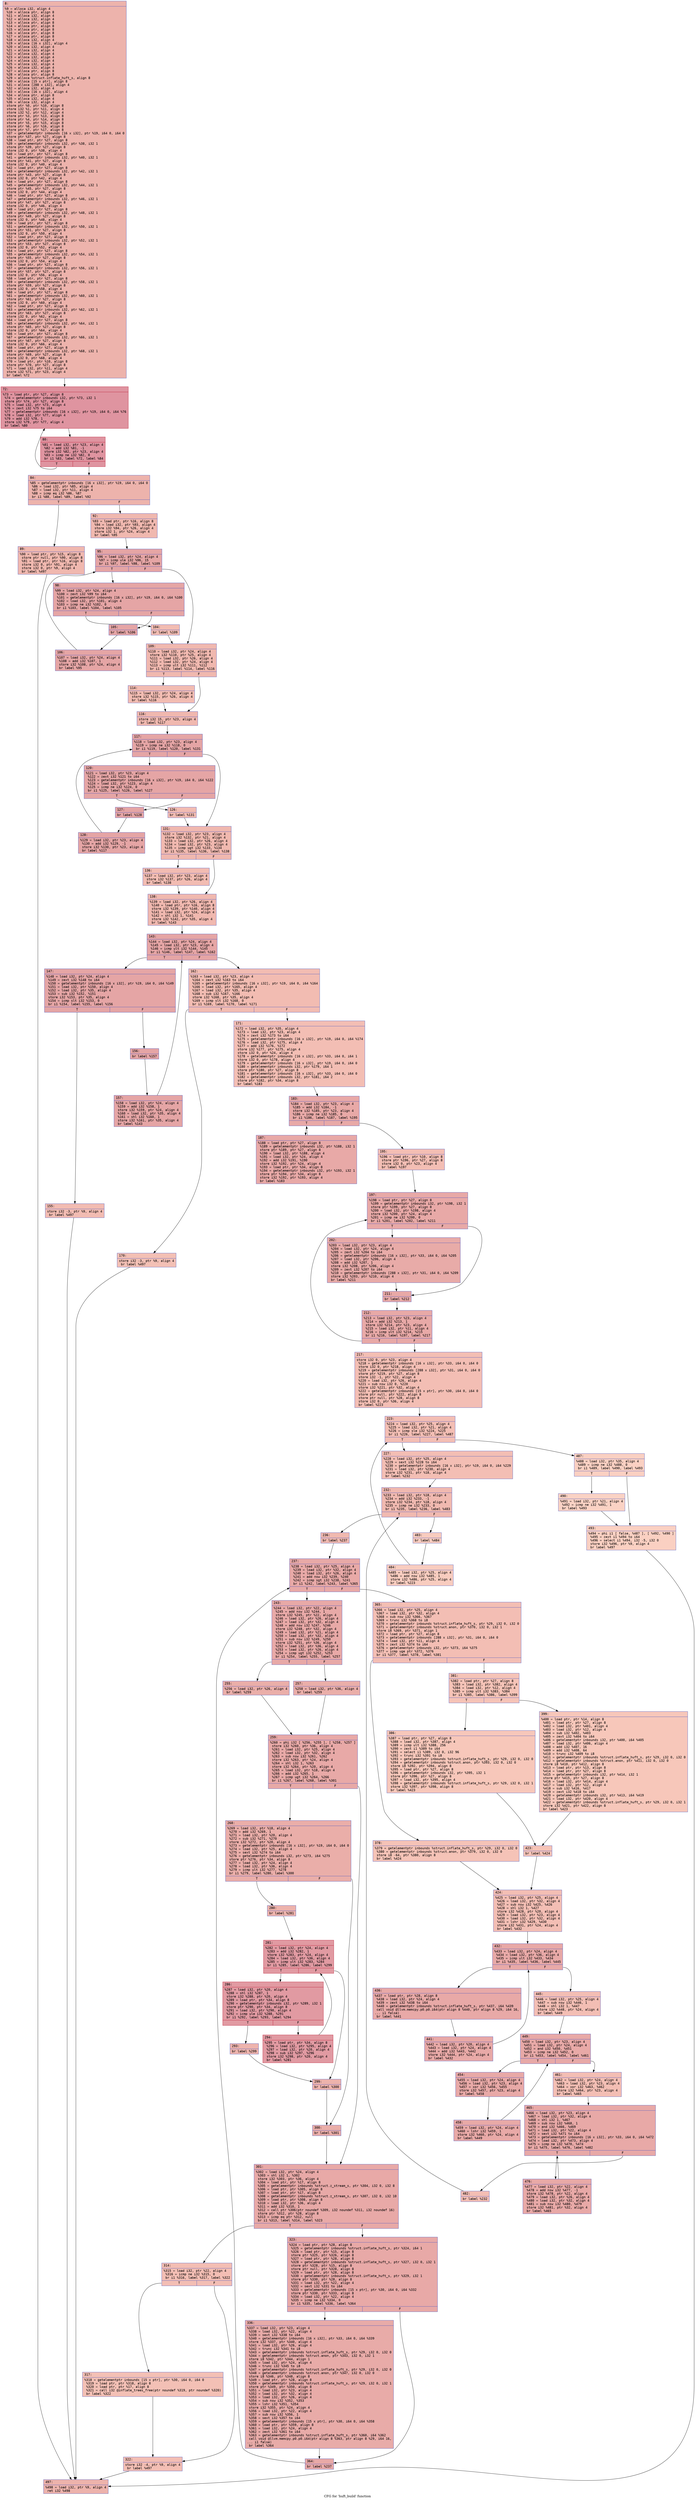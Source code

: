 digraph "CFG for 'huft_build' function" {
	label="CFG for 'huft_build' function";

	Node0x60000046dae0 [shape=record,color="#3d50c3ff", style=filled, fillcolor="#d6524470" fontname="Courier",label="{8:\l|  %9 = alloca i32, align 4\l  %10 = alloca ptr, align 8\l  %11 = alloca i32, align 4\l  %12 = alloca i32, align 4\l  %13 = alloca ptr, align 8\l  %14 = alloca ptr, align 8\l  %15 = alloca ptr, align 8\l  %16 = alloca ptr, align 8\l  %17 = alloca ptr, align 8\l  %18 = alloca i32, align 4\l  %19 = alloca [16 x i32], align 4\l  %20 = alloca i32, align 4\l  %21 = alloca i32, align 4\l  %22 = alloca i32, align 4\l  %23 = alloca i32, align 4\l  %24 = alloca i32, align 4\l  %25 = alloca i32, align 4\l  %26 = alloca i32, align 4\l  %27 = alloca ptr, align 8\l  %28 = alloca ptr, align 8\l  %29 = alloca %struct.inflate_huft_s, align 8\l  %30 = alloca [15 x ptr], align 8\l  %31 = alloca [288 x i32], align 4\l  %32 = alloca i32, align 4\l  %33 = alloca [16 x i32], align 4\l  %34 = alloca ptr, align 8\l  %35 = alloca i32, align 4\l  %36 = alloca i32, align 4\l  store ptr %0, ptr %10, align 8\l  store i32 %1, ptr %11, align 4\l  store i32 %2, ptr %12, align 4\l  store ptr %3, ptr %13, align 8\l  store ptr %4, ptr %14, align 8\l  store ptr %5, ptr %15, align 8\l  store ptr %6, ptr %16, align 8\l  store ptr %7, ptr %17, align 8\l  %37 = getelementptr inbounds [16 x i32], ptr %19, i64 0, i64 0\l  store ptr %37, ptr %27, align 8\l  %38 = load ptr, ptr %27, align 8\l  %39 = getelementptr inbounds i32, ptr %38, i32 1\l  store ptr %39, ptr %27, align 8\l  store i32 0, ptr %38, align 4\l  %40 = load ptr, ptr %27, align 8\l  %41 = getelementptr inbounds i32, ptr %40, i32 1\l  store ptr %41, ptr %27, align 8\l  store i32 0, ptr %40, align 4\l  %42 = load ptr, ptr %27, align 8\l  %43 = getelementptr inbounds i32, ptr %42, i32 1\l  store ptr %43, ptr %27, align 8\l  store i32 0, ptr %42, align 4\l  %44 = load ptr, ptr %27, align 8\l  %45 = getelementptr inbounds i32, ptr %44, i32 1\l  store ptr %45, ptr %27, align 8\l  store i32 0, ptr %44, align 4\l  %46 = load ptr, ptr %27, align 8\l  %47 = getelementptr inbounds i32, ptr %46, i32 1\l  store ptr %47, ptr %27, align 8\l  store i32 0, ptr %46, align 4\l  %48 = load ptr, ptr %27, align 8\l  %49 = getelementptr inbounds i32, ptr %48, i32 1\l  store ptr %49, ptr %27, align 8\l  store i32 0, ptr %48, align 4\l  %50 = load ptr, ptr %27, align 8\l  %51 = getelementptr inbounds i32, ptr %50, i32 1\l  store ptr %51, ptr %27, align 8\l  store i32 0, ptr %50, align 4\l  %52 = load ptr, ptr %27, align 8\l  %53 = getelementptr inbounds i32, ptr %52, i32 1\l  store ptr %53, ptr %27, align 8\l  store i32 0, ptr %52, align 4\l  %54 = load ptr, ptr %27, align 8\l  %55 = getelementptr inbounds i32, ptr %54, i32 1\l  store ptr %55, ptr %27, align 8\l  store i32 0, ptr %54, align 4\l  %56 = load ptr, ptr %27, align 8\l  %57 = getelementptr inbounds i32, ptr %56, i32 1\l  store ptr %57, ptr %27, align 8\l  store i32 0, ptr %56, align 4\l  %58 = load ptr, ptr %27, align 8\l  %59 = getelementptr inbounds i32, ptr %58, i32 1\l  store ptr %59, ptr %27, align 8\l  store i32 0, ptr %58, align 4\l  %60 = load ptr, ptr %27, align 8\l  %61 = getelementptr inbounds i32, ptr %60, i32 1\l  store ptr %61, ptr %27, align 8\l  store i32 0, ptr %60, align 4\l  %62 = load ptr, ptr %27, align 8\l  %63 = getelementptr inbounds i32, ptr %62, i32 1\l  store ptr %63, ptr %27, align 8\l  store i32 0, ptr %62, align 4\l  %64 = load ptr, ptr %27, align 8\l  %65 = getelementptr inbounds i32, ptr %64, i32 1\l  store ptr %65, ptr %27, align 8\l  store i32 0, ptr %64, align 4\l  %66 = load ptr, ptr %27, align 8\l  %67 = getelementptr inbounds i32, ptr %66, i32 1\l  store ptr %67, ptr %27, align 8\l  store i32 0, ptr %66, align 4\l  %68 = load ptr, ptr %27, align 8\l  %69 = getelementptr inbounds i32, ptr %68, i32 1\l  store ptr %69, ptr %27, align 8\l  store i32 0, ptr %68, align 4\l  %70 = load ptr, ptr %10, align 8\l  store ptr %70, ptr %27, align 8\l  %71 = load i32, ptr %11, align 4\l  store i32 %71, ptr %23, align 4\l  br label %72\l}"];
	Node0x60000046dae0 -> Node0x60000046db30[tooltip="8 -> 72\nProbability 100.00%" ];
	Node0x60000046db30 [shape=record,color="#b70d28ff", style=filled, fillcolor="#b70d2870" fontname="Courier",label="{72:\l|  %73 = load ptr, ptr %27, align 8\l  %74 = getelementptr inbounds i32, ptr %73, i32 1\l  store ptr %74, ptr %27, align 8\l  %75 = load i32, ptr %73, align 4\l  %76 = zext i32 %75 to i64\l  %77 = getelementptr inbounds [16 x i32], ptr %19, i64 0, i64 %76\l  %78 = load i32, ptr %77, align 4\l  %79 = add i32 %78, 1\l  store i32 %79, ptr %77, align 4\l  br label %80\l}"];
	Node0x60000046db30 -> Node0x60000046db80[tooltip="72 -> 80\nProbability 100.00%" ];
	Node0x60000046db80 [shape=record,color="#b70d28ff", style=filled, fillcolor="#b70d2870" fontname="Courier",label="{80:\l|  %81 = load i32, ptr %23, align 4\l  %82 = add i32 %81, -1\l  store i32 %82, ptr %23, align 4\l  %83 = icmp ne i32 %82, 0\l  br i1 %83, label %72, label %84\l|{<s0>T|<s1>F}}"];
	Node0x60000046db80:s0 -> Node0x60000046db30[tooltip="80 -> 72\nProbability 96.88%" ];
	Node0x60000046db80:s1 -> Node0x60000046dbd0[tooltip="80 -> 84\nProbability 3.12%" ];
	Node0x60000046dbd0 [shape=record,color="#3d50c3ff", style=filled, fillcolor="#d6524470" fontname="Courier",label="{84:\l|  %85 = getelementptr inbounds [16 x i32], ptr %19, i64 0, i64 0\l  %86 = load i32, ptr %85, align 4\l  %87 = load i32, ptr %11, align 4\l  %88 = icmp eq i32 %86, %87\l  br i1 %88, label %89, label %92\l|{<s0>T|<s1>F}}"];
	Node0x60000046dbd0:s0 -> Node0x60000046dc20[tooltip="84 -> 89\nProbability 50.00%" ];
	Node0x60000046dbd0:s1 -> Node0x60000046dc70[tooltip="84 -> 92\nProbability 50.00%" ];
	Node0x60000046dc20 [shape=record,color="#3d50c3ff", style=filled, fillcolor="#dc5d4a70" fontname="Courier",label="{89:\l|  %90 = load ptr, ptr %15, align 8\l  store ptr null, ptr %90, align 8\l  %91 = load ptr, ptr %16, align 8\l  store i32 0, ptr %91, align 4\l  store i32 0, ptr %9, align 4\l  br label %497\l}"];
	Node0x60000046dc20 -> Node0x60000046f570[tooltip="89 -> 497\nProbability 100.00%" ];
	Node0x60000046dc70 [shape=record,color="#3d50c3ff", style=filled, fillcolor="#dc5d4a70" fontname="Courier",label="{92:\l|  %93 = load ptr, ptr %16, align 8\l  %94 = load i32, ptr %93, align 4\l  store i32 %94, ptr %26, align 4\l  store i32 1, ptr %24, align 4\l  br label %95\l}"];
	Node0x60000046dc70 -> Node0x60000046dcc0[tooltip="92 -> 95\nProbability 100.00%" ];
	Node0x60000046dcc0 [shape=record,color="#3d50c3ff", style=filled, fillcolor="#c5333470" fontname="Courier",label="{95:\l|  %96 = load i32, ptr %24, align 4\l  %97 = icmp ule i32 %96, 15\l  br i1 %97, label %98, label %109\l|{<s0>T|<s1>F}}"];
	Node0x60000046dcc0:s0 -> Node0x60000046dd10[tooltip="95 -> 98\nProbability 96.88%" ];
	Node0x60000046dcc0:s1 -> Node0x60000046de50[tooltip="95 -> 109\nProbability 3.12%" ];
	Node0x60000046dd10 [shape=record,color="#3d50c3ff", style=filled, fillcolor="#c5333470" fontname="Courier",label="{98:\l|  %99 = load i32, ptr %24, align 4\l  %100 = zext i32 %99 to i64\l  %101 = getelementptr inbounds [16 x i32], ptr %19, i64 0, i64 %100\l  %102 = load i32, ptr %101, align 4\l  %103 = icmp ne i32 %102, 0\l  br i1 %103, label %104, label %105\l|{<s0>T|<s1>F}}"];
	Node0x60000046dd10:s0 -> Node0x60000046dd60[tooltip="98 -> 104\nProbability 3.12%" ];
	Node0x60000046dd10:s1 -> Node0x60000046ddb0[tooltip="98 -> 105\nProbability 96.88%" ];
	Node0x60000046dd60 [shape=record,color="#3d50c3ff", style=filled, fillcolor="#e1675170" fontname="Courier",label="{104:\l|  br label %109\l}"];
	Node0x60000046dd60 -> Node0x60000046de50[tooltip="104 -> 109\nProbability 100.00%" ];
	Node0x60000046ddb0 [shape=record,color="#3d50c3ff", style=filled, fillcolor="#c5333470" fontname="Courier",label="{105:\l|  br label %106\l}"];
	Node0x60000046ddb0 -> Node0x60000046de00[tooltip="105 -> 106\nProbability 100.00%" ];
	Node0x60000046de00 [shape=record,color="#3d50c3ff", style=filled, fillcolor="#c5333470" fontname="Courier",label="{106:\l|  %107 = load i32, ptr %24, align 4\l  %108 = add i32 %107, 1\l  store i32 %108, ptr %24, align 4\l  br label %95\l}"];
	Node0x60000046de00 -> Node0x60000046dcc0[tooltip="106 -> 95\nProbability 100.00%" ];
	Node0x60000046de50 [shape=record,color="#3d50c3ff", style=filled, fillcolor="#dc5d4a70" fontname="Courier",label="{109:\l|  %110 = load i32, ptr %24, align 4\l  store i32 %110, ptr %25, align 4\l  %111 = load i32, ptr %26, align 4\l  %112 = load i32, ptr %24, align 4\l  %113 = icmp ult i32 %111, %112\l  br i1 %113, label %114, label %116\l|{<s0>T|<s1>F}}"];
	Node0x60000046de50:s0 -> Node0x60000046dea0[tooltip="109 -> 114\nProbability 50.00%" ];
	Node0x60000046de50:s1 -> Node0x60000046def0[tooltip="109 -> 116\nProbability 50.00%" ];
	Node0x60000046dea0 [shape=record,color="#3d50c3ff", style=filled, fillcolor="#e1675170" fontname="Courier",label="{114:\l|  %115 = load i32, ptr %24, align 4\l  store i32 %115, ptr %26, align 4\l  br label %116\l}"];
	Node0x60000046dea0 -> Node0x60000046def0[tooltip="114 -> 116\nProbability 100.00%" ];
	Node0x60000046def0 [shape=record,color="#3d50c3ff", style=filled, fillcolor="#dc5d4a70" fontname="Courier",label="{116:\l|  store i32 15, ptr %23, align 4\l  br label %117\l}"];
	Node0x60000046def0 -> Node0x60000046df40[tooltip="116 -> 117\nProbability 100.00%" ];
	Node0x60000046df40 [shape=record,color="#3d50c3ff", style=filled, fillcolor="#c5333470" fontname="Courier",label="{117:\l|  %118 = load i32, ptr %23, align 4\l  %119 = icmp ne i32 %118, 0\l  br i1 %119, label %120, label %131\l|{<s0>T|<s1>F}}"];
	Node0x60000046df40:s0 -> Node0x60000046df90[tooltip="117 -> 120\nProbability 96.88%" ];
	Node0x60000046df40:s1 -> Node0x60000046e0d0[tooltip="117 -> 131\nProbability 3.12%" ];
	Node0x60000046df90 [shape=record,color="#3d50c3ff", style=filled, fillcolor="#c5333470" fontname="Courier",label="{120:\l|  %121 = load i32, ptr %23, align 4\l  %122 = zext i32 %121 to i64\l  %123 = getelementptr inbounds [16 x i32], ptr %19, i64 0, i64 %122\l  %124 = load i32, ptr %123, align 4\l  %125 = icmp ne i32 %124, 0\l  br i1 %125, label %126, label %127\l|{<s0>T|<s1>F}}"];
	Node0x60000046df90:s0 -> Node0x60000046dfe0[tooltip="120 -> 126\nProbability 3.12%" ];
	Node0x60000046df90:s1 -> Node0x60000046e030[tooltip="120 -> 127\nProbability 96.88%" ];
	Node0x60000046dfe0 [shape=record,color="#3d50c3ff", style=filled, fillcolor="#e1675170" fontname="Courier",label="{126:\l|  br label %131\l}"];
	Node0x60000046dfe0 -> Node0x60000046e0d0[tooltip="126 -> 131\nProbability 100.00%" ];
	Node0x60000046e030 [shape=record,color="#3d50c3ff", style=filled, fillcolor="#c5333470" fontname="Courier",label="{127:\l|  br label %128\l}"];
	Node0x60000046e030 -> Node0x60000046e080[tooltip="127 -> 128\nProbability 100.00%" ];
	Node0x60000046e080 [shape=record,color="#3d50c3ff", style=filled, fillcolor="#c5333470" fontname="Courier",label="{128:\l|  %129 = load i32, ptr %23, align 4\l  %130 = add i32 %129, -1\l  store i32 %130, ptr %23, align 4\l  br label %117\l}"];
	Node0x60000046e080 -> Node0x60000046df40[tooltip="128 -> 117\nProbability 100.00%" ];
	Node0x60000046e0d0 [shape=record,color="#3d50c3ff", style=filled, fillcolor="#dc5d4a70" fontname="Courier",label="{131:\l|  %132 = load i32, ptr %23, align 4\l  store i32 %132, ptr %21, align 4\l  %133 = load i32, ptr %26, align 4\l  %134 = load i32, ptr %23, align 4\l  %135 = icmp ugt i32 %133, %134\l  br i1 %135, label %136, label %138\l|{<s0>T|<s1>F}}"];
	Node0x60000046e0d0:s0 -> Node0x60000046e120[tooltip="131 -> 136\nProbability 50.00%" ];
	Node0x60000046e0d0:s1 -> Node0x60000046e170[tooltip="131 -> 138\nProbability 50.00%" ];
	Node0x60000046e120 [shape=record,color="#3d50c3ff", style=filled, fillcolor="#e1675170" fontname="Courier",label="{136:\l|  %137 = load i32, ptr %23, align 4\l  store i32 %137, ptr %26, align 4\l  br label %138\l}"];
	Node0x60000046e120 -> Node0x60000046e170[tooltip="136 -> 138\nProbability 100.00%" ];
	Node0x60000046e170 [shape=record,color="#3d50c3ff", style=filled, fillcolor="#dc5d4a70" fontname="Courier",label="{138:\l|  %139 = load i32, ptr %26, align 4\l  %140 = load ptr, ptr %16, align 8\l  store i32 %139, ptr %140, align 4\l  %141 = load i32, ptr %24, align 4\l  %142 = shl i32 1, %141\l  store i32 %142, ptr %35, align 4\l  br label %143\l}"];
	Node0x60000046e170 -> Node0x60000046e1c0[tooltip="138 -> 143\nProbability 100.00%" ];
	Node0x60000046e1c0 [shape=record,color="#3d50c3ff", style=filled, fillcolor="#c5333470" fontname="Courier",label="{143:\l|  %144 = load i32, ptr %24, align 4\l  %145 = load i32, ptr %23, align 4\l  %146 = icmp ult i32 %144, %145\l  br i1 %146, label %147, label %162\l|{<s0>T|<s1>F}}"];
	Node0x60000046e1c0:s0 -> Node0x60000046e210[tooltip="143 -> 147\nProbability 96.88%" ];
	Node0x60000046e1c0:s1 -> Node0x60000046e350[tooltip="143 -> 162\nProbability 3.12%" ];
	Node0x60000046e210 [shape=record,color="#3d50c3ff", style=filled, fillcolor="#c5333470" fontname="Courier",label="{147:\l|  %148 = load i32, ptr %24, align 4\l  %149 = zext i32 %148 to i64\l  %150 = getelementptr inbounds [16 x i32], ptr %19, i64 0, i64 %149\l  %151 = load i32, ptr %150, align 4\l  %152 = load i32, ptr %35, align 4\l  %153 = sub i32 %152, %151\l  store i32 %153, ptr %35, align 4\l  %154 = icmp slt i32 %153, 0\l  br i1 %154, label %155, label %156\l|{<s0>T|<s1>F}}"];
	Node0x60000046e210:s0 -> Node0x60000046e260[tooltip="147 -> 155\nProbability 3.12%" ];
	Node0x60000046e210:s1 -> Node0x60000046e2b0[tooltip="147 -> 156\nProbability 96.88%" ];
	Node0x60000046e260 [shape=record,color="#3d50c3ff", style=filled, fillcolor="#e1675170" fontname="Courier",label="{155:\l|  store i32 -3, ptr %9, align 4\l  br label %497\l}"];
	Node0x60000046e260 -> Node0x60000046f570[tooltip="155 -> 497\nProbability 100.00%" ];
	Node0x60000046e2b0 [shape=record,color="#3d50c3ff", style=filled, fillcolor="#c5333470" fontname="Courier",label="{156:\l|  br label %157\l}"];
	Node0x60000046e2b0 -> Node0x60000046e300[tooltip="156 -> 157\nProbability 100.00%" ];
	Node0x60000046e300 [shape=record,color="#3d50c3ff", style=filled, fillcolor="#c5333470" fontname="Courier",label="{157:\l|  %158 = load i32, ptr %24, align 4\l  %159 = add i32 %158, 1\l  store i32 %159, ptr %24, align 4\l  %160 = load i32, ptr %35, align 4\l  %161 = shl i32 %160, 1\l  store i32 %161, ptr %35, align 4\l  br label %143\l}"];
	Node0x60000046e300 -> Node0x60000046e1c0[tooltip="157 -> 143\nProbability 100.00%" ];
	Node0x60000046e350 [shape=record,color="#3d50c3ff", style=filled, fillcolor="#e1675170" fontname="Courier",label="{162:\l|  %163 = load i32, ptr %23, align 4\l  %164 = zext i32 %163 to i64\l  %165 = getelementptr inbounds [16 x i32], ptr %19, i64 0, i64 %164\l  %166 = load i32, ptr %165, align 4\l  %167 = load i32, ptr %35, align 4\l  %168 = sub i32 %167, %166\l  store i32 %168, ptr %35, align 4\l  %169 = icmp slt i32 %168, 0\l  br i1 %169, label %170, label %171\l|{<s0>T|<s1>F}}"];
	Node0x60000046e350:s0 -> Node0x60000046e3a0[tooltip="162 -> 170\nProbability 37.50%" ];
	Node0x60000046e350:s1 -> Node0x60000046e3f0[tooltip="162 -> 171\nProbability 62.50%" ];
	Node0x60000046e3a0 [shape=record,color="#3d50c3ff", style=filled, fillcolor="#e5705870" fontname="Courier",label="{170:\l|  store i32 -3, ptr %9, align 4\l  br label %497\l}"];
	Node0x60000046e3a0 -> Node0x60000046f570[tooltip="170 -> 497\nProbability 100.00%" ];
	Node0x60000046e3f0 [shape=record,color="#3d50c3ff", style=filled, fillcolor="#e36c5570" fontname="Courier",label="{171:\l|  %172 = load i32, ptr %35, align 4\l  %173 = load i32, ptr %23, align 4\l  %174 = zext i32 %173 to i64\l  %175 = getelementptr inbounds [16 x i32], ptr %19, i64 0, i64 %174\l  %176 = load i32, ptr %175, align 4\l  %177 = add i32 %176, %172\l  store i32 %177, ptr %175, align 4\l  store i32 0, ptr %24, align 4\l  %178 = getelementptr inbounds [16 x i32], ptr %33, i64 0, i64 1\l  store i32 0, ptr %178, align 4\l  %179 = getelementptr inbounds [16 x i32], ptr %19, i64 0, i64 0\l  %180 = getelementptr inbounds i32, ptr %179, i64 1\l  store ptr %180, ptr %27, align 8\l  %181 = getelementptr inbounds [16 x i32], ptr %33, i64 0, i64 0\l  %182 = getelementptr inbounds i32, ptr %181, i64 2\l  store ptr %182, ptr %34, align 8\l  br label %183\l}"];
	Node0x60000046e3f0 -> Node0x60000046e440[tooltip="171 -> 183\nProbability 100.00%" ];
	Node0x60000046e440 [shape=record,color="#3d50c3ff", style=filled, fillcolor="#ca3b3770" fontname="Courier",label="{183:\l|  %184 = load i32, ptr %23, align 4\l  %185 = add i32 %184, -1\l  store i32 %185, ptr %23, align 4\l  %186 = icmp ne i32 %185, 0\l  br i1 %186, label %187, label %195\l|{<s0>T|<s1>F}}"];
	Node0x60000046e440:s0 -> Node0x60000046e490[tooltip="183 -> 187\nProbability 96.88%" ];
	Node0x60000046e440:s1 -> Node0x60000046e4e0[tooltip="183 -> 195\nProbability 3.12%" ];
	Node0x60000046e490 [shape=record,color="#3d50c3ff", style=filled, fillcolor="#ca3b3770" fontname="Courier",label="{187:\l|  %188 = load ptr, ptr %27, align 8\l  %189 = getelementptr inbounds i32, ptr %188, i32 1\l  store ptr %189, ptr %27, align 8\l  %190 = load i32, ptr %188, align 4\l  %191 = load i32, ptr %24, align 4\l  %192 = add i32 %191, %190\l  store i32 %192, ptr %24, align 4\l  %193 = load ptr, ptr %34, align 8\l  %194 = getelementptr inbounds i32, ptr %193, i32 1\l  store ptr %194, ptr %34, align 8\l  store i32 %192, ptr %193, align 4\l  br label %183\l}"];
	Node0x60000046e490 -> Node0x60000046e440[tooltip="187 -> 183\nProbability 100.00%" ];
	Node0x60000046e4e0 [shape=record,color="#3d50c3ff", style=filled, fillcolor="#e36c5570" fontname="Courier",label="{195:\l|  %196 = load ptr, ptr %10, align 8\l  store ptr %196, ptr %27, align 8\l  store i32 0, ptr %23, align 4\l  br label %197\l}"];
	Node0x60000046e4e0 -> Node0x60000046e530[tooltip="195 -> 197\nProbability 100.00%" ];
	Node0x60000046e530 [shape=record,color="#3d50c3ff", style=filled, fillcolor="#ca3b3770" fontname="Courier",label="{197:\l|  %198 = load ptr, ptr %27, align 8\l  %199 = getelementptr inbounds i32, ptr %198, i32 1\l  store ptr %199, ptr %27, align 8\l  %200 = load i32, ptr %198, align 4\l  store i32 %200, ptr %24, align 4\l  %201 = icmp ne i32 %200, 0\l  br i1 %201, label %202, label %211\l|{<s0>T|<s1>F}}"];
	Node0x60000046e530:s0 -> Node0x60000046e580[tooltip="197 -> 202\nProbability 62.50%" ];
	Node0x60000046e530:s1 -> Node0x60000046e5d0[tooltip="197 -> 211\nProbability 37.50%" ];
	Node0x60000046e580 [shape=record,color="#3d50c3ff", style=filled, fillcolor="#cc403a70" fontname="Courier",label="{202:\l|  %203 = load i32, ptr %23, align 4\l  %204 = load i32, ptr %24, align 4\l  %205 = zext i32 %204 to i64\l  %206 = getelementptr inbounds [16 x i32], ptr %33, i64 0, i64 %205\l  %207 = load i32, ptr %206, align 4\l  %208 = add i32 %207, 1\l  store i32 %208, ptr %206, align 4\l  %209 = zext i32 %207 to i64\l  %210 = getelementptr inbounds [288 x i32], ptr %31, i64 0, i64 %209\l  store i32 %203, ptr %210, align 4\l  br label %211\l}"];
	Node0x60000046e580 -> Node0x60000046e5d0[tooltip="202 -> 211\nProbability 100.00%" ];
	Node0x60000046e5d0 [shape=record,color="#3d50c3ff", style=filled, fillcolor="#ca3b3770" fontname="Courier",label="{211:\l|  br label %212\l}"];
	Node0x60000046e5d0 -> Node0x60000046e620[tooltip="211 -> 212\nProbability 100.00%" ];
	Node0x60000046e620 [shape=record,color="#3d50c3ff", style=filled, fillcolor="#ca3b3770" fontname="Courier",label="{212:\l|  %213 = load i32, ptr %23, align 4\l  %214 = add i32 %213, 1\l  store i32 %214, ptr %23, align 4\l  %215 = load i32, ptr %11, align 4\l  %216 = icmp ult i32 %214, %215\l  br i1 %216, label %197, label %217\l|{<s0>T|<s1>F}}"];
	Node0x60000046e620:s0 -> Node0x60000046e530[tooltip="212 -> 197\nProbability 96.88%" ];
	Node0x60000046e620:s1 -> Node0x60000046e670[tooltip="212 -> 217\nProbability 3.12%" ];
	Node0x60000046e670 [shape=record,color="#3d50c3ff", style=filled, fillcolor="#e36c5570" fontname="Courier",label="{217:\l|  store i32 0, ptr %23, align 4\l  %218 = getelementptr inbounds [16 x i32], ptr %33, i64 0, i64 0\l  store i32 0, ptr %218, align 4\l  %219 = getelementptr inbounds [288 x i32], ptr %31, i64 0, i64 0\l  store ptr %219, ptr %27, align 8\l  store i32 -1, ptr %22, align 4\l  %220 = load i32, ptr %26, align 4\l  %221 = sub nsw i32 0, %220\l  store i32 %221, ptr %32, align 4\l  %222 = getelementptr inbounds [15 x ptr], ptr %30, i64 0, i64 0\l  store ptr null, ptr %222, align 8\l  store ptr null, ptr %28, align 8\l  store i32 0, ptr %36, align 4\l  br label %223\l}"];
	Node0x60000046e670 -> Node0x60000046e6c0[tooltip="217 -> 223\nProbability 100.00%" ];
	Node0x60000046e6c0 [shape=record,color="#3d50c3ff", style=filled, fillcolor="#e36c5570" fontname="Courier",label="{223:\l|  %224 = load i32, ptr %25, align 4\l  %225 = load i32, ptr %21, align 4\l  %226 = icmp sle i32 %224, %225\l  br i1 %226, label %227, label %487\l|{<s0>T|<s1>F}}"];
	Node0x60000046e6c0:s0 -> Node0x60000046e710[tooltip="223 -> 227\nProbability 96.88%" ];
	Node0x60000046e6c0:s1 -> Node0x60000046f480[tooltip="223 -> 487\nProbability 3.12%" ];
	Node0x60000046e710 [shape=record,color="#3d50c3ff", style=filled, fillcolor="#e36c5570" fontname="Courier",label="{227:\l|  %228 = load i32, ptr %25, align 4\l  %229 = sext i32 %228 to i64\l  %230 = getelementptr inbounds [16 x i32], ptr %19, i64 0, i64 %229\l  %231 = load i32, ptr %230, align 4\l  store i32 %231, ptr %18, align 4\l  br label %232\l}"];
	Node0x60000046e710 -> Node0x60000046e760[tooltip="227 -> 232\nProbability 100.00%" ];
	Node0x60000046e760 [shape=record,color="#3d50c3ff", style=filled, fillcolor="#de614d70" fontname="Courier",label="{232:\l|  %233 = load i32, ptr %18, align 4\l  %234 = add i32 %233, -1\l  store i32 %234, ptr %18, align 4\l  %235 = icmp ne i32 %233, 0\l  br i1 %235, label %236, label %483\l|{<s0>T|<s1>F}}"];
	Node0x60000046e760:s0 -> Node0x60000046e7b0[tooltip="232 -> 236\nProbability 96.88%" ];
	Node0x60000046e760:s1 -> Node0x60000046f3e0[tooltip="232 -> 483\nProbability 3.12%" ];
	Node0x60000046e7b0 [shape=record,color="#3d50c3ff", style=filled, fillcolor="#de614d70" fontname="Courier",label="{236:\l|  br label %237\l}"];
	Node0x60000046e7b0 -> Node0x60000046e800[tooltip="236 -> 237\nProbability 100.00%" ];
	Node0x60000046e800 [shape=record,color="#3d50c3ff", style=filled, fillcolor="#ca3b3770" fontname="Courier",label="{237:\l|  %238 = load i32, ptr %25, align 4\l  %239 = load i32, ptr %32, align 4\l  %240 = load i32, ptr %26, align 4\l  %241 = add nsw i32 %239, %240\l  %242 = icmp sgt i32 %238, %241\l  br i1 %242, label %243, label %365\l|{<s0>T|<s1>F}}"];
	Node0x60000046e800:s0 -> Node0x60000046e850[tooltip="237 -> 243\nProbability 96.88%" ];
	Node0x60000046e800:s1 -> Node0x60000046ee40[tooltip="237 -> 365\nProbability 3.12%" ];
	Node0x60000046e850 [shape=record,color="#3d50c3ff", style=filled, fillcolor="#ca3b3770" fontname="Courier",label="{243:\l|  %244 = load i32, ptr %22, align 4\l  %245 = add nsw i32 %244, 1\l  store i32 %245, ptr %22, align 4\l  %246 = load i32, ptr %26, align 4\l  %247 = load i32, ptr %32, align 4\l  %248 = add nsw i32 %247, %246\l  store i32 %248, ptr %32, align 4\l  %249 = load i32, ptr %21, align 4\l  %250 = load i32, ptr %32, align 4\l  %251 = sub nsw i32 %249, %250\l  store i32 %251, ptr %36, align 4\l  %252 = load i32, ptr %36, align 4\l  %253 = load i32, ptr %26, align 4\l  %254 = icmp ugt i32 %252, %253\l  br i1 %254, label %255, label %257\l|{<s0>T|<s1>F}}"];
	Node0x60000046e850:s0 -> Node0x60000046e8a0[tooltip="243 -> 255\nProbability 50.00%" ];
	Node0x60000046e850:s1 -> Node0x60000046e8f0[tooltip="243 -> 257\nProbability 50.00%" ];
	Node0x60000046e8a0 [shape=record,color="#3d50c3ff", style=filled, fillcolor="#d0473d70" fontname="Courier",label="{255:\l|  %256 = load i32, ptr %26, align 4\l  br label %259\l}"];
	Node0x60000046e8a0 -> Node0x60000046e940[tooltip="255 -> 259\nProbability 100.00%" ];
	Node0x60000046e8f0 [shape=record,color="#3d50c3ff", style=filled, fillcolor="#d0473d70" fontname="Courier",label="{257:\l|  %258 = load i32, ptr %36, align 4\l  br label %259\l}"];
	Node0x60000046e8f0 -> Node0x60000046e940[tooltip="257 -> 259\nProbability 100.00%" ];
	Node0x60000046e940 [shape=record,color="#3d50c3ff", style=filled, fillcolor="#ca3b3770" fontname="Courier",label="{259:\l|  %260 = phi i32 [ %256, %255 ], [ %258, %257 ]\l  store i32 %260, ptr %36, align 4\l  %261 = load i32, ptr %25, align 4\l  %262 = load i32, ptr %32, align 4\l  %263 = sub nsw i32 %261, %262\l  store i32 %263, ptr %24, align 4\l  %264 = shl i32 1, %263\l  store i32 %264, ptr %20, align 4\l  %265 = load i32, ptr %18, align 4\l  %266 = add i32 %265, 1\l  %267 = icmp ugt i32 %264, %266\l  br i1 %267, label %268, label %301\l|{<s0>T|<s1>F}}"];
	Node0x60000046e940:s0 -> Node0x60000046e990[tooltip="259 -> 268\nProbability 50.00%" ];
	Node0x60000046e940:s1 -> Node0x60000046ec10[tooltip="259 -> 301\nProbability 50.00%" ];
	Node0x60000046e990 [shape=record,color="#3d50c3ff", style=filled, fillcolor="#d0473d70" fontname="Courier",label="{268:\l|  %269 = load i32, ptr %18, align 4\l  %270 = add i32 %269, 1\l  %271 = load i32, ptr %20, align 4\l  %272 = sub i32 %271, %270\l  store i32 %272, ptr %20, align 4\l  %273 = getelementptr inbounds [16 x i32], ptr %19, i64 0, i64 0\l  %274 = load i32, ptr %25, align 4\l  %275 = sext i32 %274 to i64\l  %276 = getelementptr inbounds i32, ptr %273, i64 %275\l  store ptr %276, ptr %34, align 8\l  %277 = load i32, ptr %24, align 4\l  %278 = load i32, ptr %36, align 4\l  %279 = icmp ult i32 %277, %278\l  br i1 %279, label %280, label %300\l|{<s0>T|<s1>F}}"];
	Node0x60000046e990:s0 -> Node0x60000046e9e0[tooltip="268 -> 280\nProbability 50.00%" ];
	Node0x60000046e990:s1 -> Node0x60000046ebc0[tooltip="268 -> 300\nProbability 50.00%" ];
	Node0x60000046e9e0 [shape=record,color="#3d50c3ff", style=filled, fillcolor="#d6524470" fontname="Courier",label="{280:\l|  br label %281\l}"];
	Node0x60000046e9e0 -> Node0x60000046ea30[tooltip="280 -> 281\nProbability 100.00%" ];
	Node0x60000046ea30 [shape=record,color="#b70d28ff", style=filled, fillcolor="#bb1b2c70" fontname="Courier",label="{281:\l|  %282 = load i32, ptr %24, align 4\l  %283 = add i32 %282, 1\l  store i32 %283, ptr %24, align 4\l  %284 = load i32, ptr %36, align 4\l  %285 = icmp ult i32 %283, %284\l  br i1 %285, label %286, label %299\l|{<s0>T|<s1>F}}"];
	Node0x60000046ea30:s0 -> Node0x60000046ea80[tooltip="281 -> 286\nProbability 96.88%" ];
	Node0x60000046ea30:s1 -> Node0x60000046eb70[tooltip="281 -> 299\nProbability 3.12%" ];
	Node0x60000046ea80 [shape=record,color="#b70d28ff", style=filled, fillcolor="#bb1b2c70" fontname="Courier",label="{286:\l|  %287 = load i32, ptr %20, align 4\l  %288 = shl i32 %287, 1\l  store i32 %288, ptr %20, align 4\l  %289 = load ptr, ptr %34, align 8\l  %290 = getelementptr inbounds i32, ptr %289, i32 1\l  store ptr %290, ptr %34, align 8\l  %291 = load i32, ptr %290, align 4\l  %292 = icmp ule i32 %288, %291\l  br i1 %292, label %293, label %294\l|{<s0>T|<s1>F}}"];
	Node0x60000046ea80:s0 -> Node0x60000046ead0[tooltip="286 -> 293\nProbability 3.12%" ];
	Node0x60000046ea80:s1 -> Node0x60000046eb20[tooltip="286 -> 294\nProbability 96.88%" ];
	Node0x60000046ead0 [shape=record,color="#3d50c3ff", style=filled, fillcolor="#d8564670" fontname="Courier",label="{293:\l|  br label %299\l}"];
	Node0x60000046ead0 -> Node0x60000046eb70[tooltip="293 -> 299\nProbability 100.00%" ];
	Node0x60000046eb20 [shape=record,color="#b70d28ff", style=filled, fillcolor="#bb1b2c70" fontname="Courier",label="{294:\l|  %295 = load ptr, ptr %34, align 8\l  %296 = load i32, ptr %295, align 4\l  %297 = load i32, ptr %20, align 4\l  %298 = sub i32 %297, %296\l  store i32 %298, ptr %20, align 4\l  br label %281\l}"];
	Node0x60000046eb20 -> Node0x60000046ea30[tooltip="294 -> 281\nProbability 100.00%" ];
	Node0x60000046eb70 [shape=record,color="#3d50c3ff", style=filled, fillcolor="#d6524470" fontname="Courier",label="{299:\l|  br label %300\l}"];
	Node0x60000046eb70 -> Node0x60000046ebc0[tooltip="299 -> 300\nProbability 100.00%" ];
	Node0x60000046ebc0 [shape=record,color="#3d50c3ff", style=filled, fillcolor="#d0473d70" fontname="Courier",label="{300:\l|  br label %301\l}"];
	Node0x60000046ebc0 -> Node0x60000046ec10[tooltip="300 -> 301\nProbability 100.00%" ];
	Node0x60000046ec10 [shape=record,color="#3d50c3ff", style=filled, fillcolor="#ca3b3770" fontname="Courier",label="{301:\l|  %302 = load i32, ptr %24, align 4\l  %303 = shl i32 1, %302\l  store i32 %303, ptr %36, align 4\l  %304 = load ptr, ptr %17, align 8\l  %305 = getelementptr inbounds %struct.z_stream_s, ptr %304, i32 0, i32 8\l  %306 = load ptr, ptr %305, align 8\l  %307 = load ptr, ptr %17, align 8\l  %308 = getelementptr inbounds %struct.z_stream_s, ptr %307, i32 0, i32 10\l  %309 = load ptr, ptr %308, align 8\l  %310 = load i32, ptr %36, align 4\l  %311 = add i32 %310, 1\l  %312 = call ptr %306(ptr noundef %309, i32 noundef %311, i32 noundef 16)\l  store ptr %312, ptr %28, align 8\l  %313 = icmp eq ptr %312, null\l  br i1 %313, label %314, label %323\l|{<s0>T|<s1>F}}"];
	Node0x60000046ec10:s0 -> Node0x60000046ec60[tooltip="301 -> 314\nProbability 3.12%" ];
	Node0x60000046ec10:s1 -> Node0x60000046ed50[tooltip="301 -> 323\nProbability 96.88%" ];
	Node0x60000046ec60 [shape=record,color="#3d50c3ff", style=filled, fillcolor="#e36c5570" fontname="Courier",label="{314:\l|  %315 = load i32, ptr %22, align 4\l  %316 = icmp ne i32 %315, 0\l  br i1 %316, label %317, label %322\l|{<s0>T|<s1>F}}"];
	Node0x60000046ec60:s0 -> Node0x60000046ecb0[tooltip="314 -> 317\nProbability 62.50%" ];
	Node0x60000046ec60:s1 -> Node0x60000046ed00[tooltip="314 -> 322\nProbability 37.50%" ];
	Node0x60000046ecb0 [shape=record,color="#3d50c3ff", style=filled, fillcolor="#e5705870" fontname="Courier",label="{317:\l|  %318 = getelementptr inbounds [15 x ptr], ptr %30, i64 0, i64 0\l  %319 = load ptr, ptr %318, align 8\l  %320 = load ptr, ptr %17, align 8\l  %321 = call i32 @inflate_trees_free(ptr noundef %319, ptr noundef %320)\l  br label %322\l}"];
	Node0x60000046ecb0 -> Node0x60000046ed00[tooltip="317 -> 322\nProbability 100.00%" ];
	Node0x60000046ed00 [shape=record,color="#3d50c3ff", style=filled, fillcolor="#e36c5570" fontname="Courier",label="{322:\l|  store i32 -4, ptr %9, align 4\l  br label %497\l}"];
	Node0x60000046ed00 -> Node0x60000046f570[tooltip="322 -> 497\nProbability 100.00%" ];
	Node0x60000046ed50 [shape=record,color="#3d50c3ff", style=filled, fillcolor="#ca3b3770" fontname="Courier",label="{323:\l|  %324 = load ptr, ptr %28, align 8\l  %325 = getelementptr inbounds %struct.inflate_huft_s, ptr %324, i64 1\l  %326 = load ptr, ptr %15, align 8\l  store ptr %325, ptr %326, align 8\l  %327 = load ptr, ptr %28, align 8\l  %328 = getelementptr inbounds %struct.inflate_huft_s, ptr %327, i32 0, i32 1\l  store ptr %328, ptr %15, align 8\l  store ptr null, ptr %328, align 8\l  %329 = load ptr, ptr %28, align 8\l  %330 = getelementptr inbounds %struct.inflate_huft_s, ptr %329, i32 1\l  store ptr %330, ptr %28, align 8\l  %331 = load i32, ptr %22, align 4\l  %332 = sext i32 %331 to i64\l  %333 = getelementptr inbounds [15 x ptr], ptr %30, i64 0, i64 %332\l  store ptr %330, ptr %333, align 8\l  %334 = load i32, ptr %22, align 4\l  %335 = icmp ne i32 %334, 0\l  br i1 %335, label %336, label %364\l|{<s0>T|<s1>F}}"];
	Node0x60000046ed50:s0 -> Node0x60000046eda0[tooltip="323 -> 336\nProbability 62.50%" ];
	Node0x60000046ed50:s1 -> Node0x60000046edf0[tooltip="323 -> 364\nProbability 37.50%" ];
	Node0x60000046eda0 [shape=record,color="#3d50c3ff", style=filled, fillcolor="#cc403a70" fontname="Courier",label="{336:\l|  %337 = load i32, ptr %23, align 4\l  %338 = load i32, ptr %22, align 4\l  %339 = sext i32 %338 to i64\l  %340 = getelementptr inbounds [16 x i32], ptr %33, i64 0, i64 %339\l  store i32 %337, ptr %340, align 4\l  %341 = load i32, ptr %26, align 4\l  %342 = trunc i32 %341 to i8\l  %343 = getelementptr inbounds %struct.inflate_huft_s, ptr %29, i32 0, i32 0\l  %344 = getelementptr inbounds %struct.anon, ptr %343, i32 0, i32 1\l  store i8 %342, ptr %344, align 1\l  %345 = load i32, ptr %24, align 4\l  %346 = trunc i32 %345 to i8\l  %347 = getelementptr inbounds %struct.inflate_huft_s, ptr %29, i32 0, i32 0\l  %348 = getelementptr inbounds %struct.anon, ptr %347, i32 0, i32 0\l  store i8 %346, ptr %348, align 8\l  %349 = load ptr, ptr %28, align 8\l  %350 = getelementptr inbounds %struct.inflate_huft_s, ptr %29, i32 0, i32 1\l  store ptr %349, ptr %350, align 8\l  %351 = load i32, ptr %23, align 4\l  %352 = load i32, ptr %32, align 4\l  %353 = load i32, ptr %26, align 4\l  %354 = sub nsw i32 %352, %353\l  %355 = lshr i32 %351, %354\l  store i32 %355, ptr %24, align 4\l  %356 = load i32, ptr %22, align 4\l  %357 = sub nsw i32 %356, 1\l  %358 = sext i32 %357 to i64\l  %359 = getelementptr inbounds [15 x ptr], ptr %30, i64 0, i64 %358\l  %360 = load ptr, ptr %359, align 8\l  %361 = load i32, ptr %24, align 4\l  %362 = zext i32 %361 to i64\l  %363 = getelementptr inbounds %struct.inflate_huft_s, ptr %360, i64 %362\l  call void @llvm.memcpy.p0.p0.i64(ptr align 8 %363, ptr align 8 %29, i64 16,\l... i1 false)\l  br label %364\l}"];
	Node0x60000046eda0 -> Node0x60000046edf0[tooltip="336 -> 364\nProbability 100.00%" ];
	Node0x60000046edf0 [shape=record,color="#3d50c3ff", style=filled, fillcolor="#ca3b3770" fontname="Courier",label="{364:\l|  br label %237\l}"];
	Node0x60000046edf0 -> Node0x60000046e800[tooltip="364 -> 237\nProbability 100.00%" ];
	Node0x60000046ee40 [shape=record,color="#3d50c3ff", style=filled, fillcolor="#e36c5570" fontname="Courier",label="{365:\l|  %366 = load i32, ptr %25, align 4\l  %367 = load i32, ptr %32, align 4\l  %368 = sub nsw i32 %366, %367\l  %369 = trunc i32 %368 to i8\l  %370 = getelementptr inbounds %struct.inflate_huft_s, ptr %29, i32 0, i32 0\l  %371 = getelementptr inbounds %struct.anon, ptr %370, i32 0, i32 1\l  store i8 %369, ptr %371, align 1\l  %372 = load ptr, ptr %27, align 8\l  %373 = getelementptr inbounds [288 x i32], ptr %31, i64 0, i64 0\l  %374 = load i32, ptr %11, align 4\l  %375 = zext i32 %374 to i64\l  %376 = getelementptr inbounds i32, ptr %373, i64 %375\l  %377 = icmp uge ptr %372, %376\l  br i1 %377, label %378, label %381\l|{<s0>T|<s1>F}}"];
	Node0x60000046ee40:s0 -> Node0x60000046ee90[tooltip="365 -> 378\nProbability 50.00%" ];
	Node0x60000046ee40:s1 -> Node0x60000046eee0[tooltip="365 -> 381\nProbability 50.00%" ];
	Node0x60000046ee90 [shape=record,color="#3d50c3ff", style=filled, fillcolor="#e8765c70" fontname="Courier",label="{378:\l|  %379 = getelementptr inbounds %struct.inflate_huft_s, ptr %29, i32 0, i32 0\l  %380 = getelementptr inbounds %struct.anon, ptr %379, i32 0, i32 0\l  store i8 -64, ptr %380, align 8\l  br label %424\l}"];
	Node0x60000046ee90 -> Node0x60000046f020[tooltip="378 -> 424\nProbability 100.00%" ];
	Node0x60000046eee0 [shape=record,color="#3d50c3ff", style=filled, fillcolor="#e8765c70" fontname="Courier",label="{381:\l|  %382 = load ptr, ptr %27, align 8\l  %383 = load i32, ptr %382, align 4\l  %384 = load i32, ptr %12, align 4\l  %385 = icmp ult i32 %383, %384\l  br i1 %385, label %386, label %399\l|{<s0>T|<s1>F}}"];
	Node0x60000046eee0:s0 -> Node0x60000046ef30[tooltip="381 -> 386\nProbability 50.00%" ];
	Node0x60000046eee0:s1 -> Node0x60000046ef80[tooltip="381 -> 399\nProbability 50.00%" ];
	Node0x60000046ef30 [shape=record,color="#3d50c3ff", style=filled, fillcolor="#ec7f6370" fontname="Courier",label="{386:\l|  %387 = load ptr, ptr %27, align 8\l  %388 = load i32, ptr %387, align 4\l  %389 = icmp ult i32 %388, 256\l  %390 = zext i1 %389 to i64\l  %391 = select i1 %389, i32 0, i32 96\l  %392 = trunc i32 %391 to i8\l  %393 = getelementptr inbounds %struct.inflate_huft_s, ptr %29, i32 0, i32 0\l  %394 = getelementptr inbounds %struct.anon, ptr %393, i32 0, i32 0\l  store i8 %392, ptr %394, align 8\l  %395 = load ptr, ptr %27, align 8\l  %396 = getelementptr inbounds i32, ptr %395, i32 1\l  store ptr %396, ptr %27, align 8\l  %397 = load i32, ptr %395, align 4\l  %398 = getelementptr inbounds %struct.inflate_huft_s, ptr %29, i32 0, i32 1\l  store i32 %397, ptr %398, align 8\l  br label %423\l}"];
	Node0x60000046ef30 -> Node0x60000046efd0[tooltip="386 -> 423\nProbability 100.00%" ];
	Node0x60000046ef80 [shape=record,color="#3d50c3ff", style=filled, fillcolor="#ec7f6370" fontname="Courier",label="{399:\l|  %400 = load ptr, ptr %14, align 8\l  %401 = load ptr, ptr %27, align 8\l  %402 = load i32, ptr %401, align 4\l  %403 = load i32, ptr %12, align 4\l  %404 = sub i32 %402, %403\l  %405 = zext i32 %404 to i64\l  %406 = getelementptr inbounds i32, ptr %400, i64 %405\l  %407 = load i32, ptr %406, align 4\l  %408 = add i32 %407, 16\l  %409 = add i32 %408, 64\l  %410 = trunc i32 %409 to i8\l  %411 = getelementptr inbounds %struct.inflate_huft_s, ptr %29, i32 0, i32 0\l  %412 = getelementptr inbounds %struct.anon, ptr %411, i32 0, i32 0\l  store i8 %410, ptr %412, align 8\l  %413 = load ptr, ptr %13, align 8\l  %414 = load ptr, ptr %27, align 8\l  %415 = getelementptr inbounds i32, ptr %414, i32 1\l  store ptr %415, ptr %27, align 8\l  %416 = load i32, ptr %414, align 4\l  %417 = load i32, ptr %12, align 4\l  %418 = sub i32 %416, %417\l  %419 = zext i32 %418 to i64\l  %420 = getelementptr inbounds i32, ptr %413, i64 %419\l  %421 = load i32, ptr %420, align 4\l  %422 = getelementptr inbounds %struct.inflate_huft_s, ptr %29, i32 0, i32 1\l  store i32 %421, ptr %422, align 8\l  br label %423\l}"];
	Node0x60000046ef80 -> Node0x60000046efd0[tooltip="399 -> 423\nProbability 100.00%" ];
	Node0x60000046efd0 [shape=record,color="#3d50c3ff", style=filled, fillcolor="#e8765c70" fontname="Courier",label="{423:\l|  br label %424\l}"];
	Node0x60000046efd0 -> Node0x60000046f020[tooltip="423 -> 424\nProbability 100.00%" ];
	Node0x60000046f020 [shape=record,color="#3d50c3ff", style=filled, fillcolor="#e36c5570" fontname="Courier",label="{424:\l|  %425 = load i32, ptr %25, align 4\l  %426 = load i32, ptr %32, align 4\l  %427 = sub nsw i32 %425, %426\l  %428 = shl i32 1, %427\l  store i32 %428, ptr %20, align 4\l  %429 = load i32, ptr %23, align 4\l  %430 = load i32, ptr %32, align 4\l  %431 = lshr i32 %429, %430\l  store i32 %431, ptr %24, align 4\l  br label %432\l}"];
	Node0x60000046f020 -> Node0x60000046f070[tooltip="424 -> 432\nProbability 100.00%" ];
	Node0x60000046f070 [shape=record,color="#3d50c3ff", style=filled, fillcolor="#ca3b3770" fontname="Courier",label="{432:\l|  %433 = load i32, ptr %24, align 4\l  %434 = load i32, ptr %36, align 4\l  %435 = icmp ult i32 %433, %434\l  br i1 %435, label %436, label %445\l|{<s0>T|<s1>F}}"];
	Node0x60000046f070:s0 -> Node0x60000046f0c0[tooltip="432 -> 436\nProbability 96.88%" ];
	Node0x60000046f070:s1 -> Node0x60000046f160[tooltip="432 -> 445\nProbability 3.12%" ];
	Node0x60000046f0c0 [shape=record,color="#3d50c3ff", style=filled, fillcolor="#ca3b3770" fontname="Courier",label="{436:\l|  %437 = load ptr, ptr %28, align 8\l  %438 = load i32, ptr %24, align 4\l  %439 = zext i32 %438 to i64\l  %440 = getelementptr inbounds %struct.inflate_huft_s, ptr %437, i64 %439\l  call void @llvm.memcpy.p0.p0.i64(ptr align 8 %440, ptr align 8 %29, i64 16,\l... i1 false)\l  br label %441\l}"];
	Node0x60000046f0c0 -> Node0x60000046f110[tooltip="436 -> 441\nProbability 100.00%" ];
	Node0x60000046f110 [shape=record,color="#3d50c3ff", style=filled, fillcolor="#ca3b3770" fontname="Courier",label="{441:\l|  %442 = load i32, ptr %20, align 4\l  %443 = load i32, ptr %24, align 4\l  %444 = add i32 %443, %442\l  store i32 %444, ptr %24, align 4\l  br label %432\l}"];
	Node0x60000046f110 -> Node0x60000046f070[tooltip="441 -> 432\nProbability 100.00%" ];
	Node0x60000046f160 [shape=record,color="#3d50c3ff", style=filled, fillcolor="#e36c5570" fontname="Courier",label="{445:\l|  %446 = load i32, ptr %25, align 4\l  %447 = sub nsw i32 %446, 1\l  %448 = shl i32 1, %447\l  store i32 %448, ptr %24, align 4\l  br label %449\l}"];
	Node0x60000046f160 -> Node0x60000046f1b0[tooltip="445 -> 449\nProbability 100.00%" ];
	Node0x60000046f1b0 [shape=record,color="#3d50c3ff", style=filled, fillcolor="#ca3b3770" fontname="Courier",label="{449:\l|  %450 = load i32, ptr %23, align 4\l  %451 = load i32, ptr %24, align 4\l  %452 = and i32 %450, %451\l  %453 = icmp ne i32 %452, 0\l  br i1 %453, label %454, label %461\l|{<s0>T|<s1>F}}"];
	Node0x60000046f1b0:s0 -> Node0x60000046f200[tooltip="449 -> 454\nProbability 96.88%" ];
	Node0x60000046f1b0:s1 -> Node0x60000046f2a0[tooltip="449 -> 461\nProbability 3.12%" ];
	Node0x60000046f200 [shape=record,color="#3d50c3ff", style=filled, fillcolor="#ca3b3770" fontname="Courier",label="{454:\l|  %455 = load i32, ptr %24, align 4\l  %456 = load i32, ptr %23, align 4\l  %457 = xor i32 %456, %455\l  store i32 %457, ptr %23, align 4\l  br label %458\l}"];
	Node0x60000046f200 -> Node0x60000046f250[tooltip="454 -> 458\nProbability 100.00%" ];
	Node0x60000046f250 [shape=record,color="#3d50c3ff", style=filled, fillcolor="#ca3b3770" fontname="Courier",label="{458:\l|  %459 = load i32, ptr %24, align 4\l  %460 = lshr i32 %459, 1\l  store i32 %460, ptr %24, align 4\l  br label %449\l}"];
	Node0x60000046f250 -> Node0x60000046f1b0[tooltip="458 -> 449\nProbability 100.00%" ];
	Node0x60000046f2a0 [shape=record,color="#3d50c3ff", style=filled, fillcolor="#e36c5570" fontname="Courier",label="{461:\l|  %462 = load i32, ptr %24, align 4\l  %463 = load i32, ptr %23, align 4\l  %464 = xor i32 %463, %462\l  store i32 %464, ptr %23, align 4\l  br label %465\l}"];
	Node0x60000046f2a0 -> Node0x60000046f2f0[tooltip="461 -> 465\nProbability 100.00%" ];
	Node0x60000046f2f0 [shape=record,color="#3d50c3ff", style=filled, fillcolor="#ca3b3770" fontname="Courier",label="{465:\l|  %466 = load i32, ptr %23, align 4\l  %467 = load i32, ptr %32, align 4\l  %468 = shl i32 1, %467\l  %469 = sub nsw i32 %468, 1\l  %470 = and i32 %466, %469\l  %471 = load i32, ptr %22, align 4\l  %472 = sext i32 %471 to i64\l  %473 = getelementptr inbounds [16 x i32], ptr %33, i64 0, i64 %472\l  %474 = load i32, ptr %473, align 4\l  %475 = icmp ne i32 %470, %474\l  br i1 %475, label %476, label %482\l|{<s0>T|<s1>F}}"];
	Node0x60000046f2f0:s0 -> Node0x60000046f340[tooltip="465 -> 476\nProbability 96.88%" ];
	Node0x60000046f2f0:s1 -> Node0x60000046f390[tooltip="465 -> 482\nProbability 3.12%" ];
	Node0x60000046f340 [shape=record,color="#3d50c3ff", style=filled, fillcolor="#ca3b3770" fontname="Courier",label="{476:\l|  %477 = load i32, ptr %22, align 4\l  %478 = add nsw i32 %477, -1\l  store i32 %478, ptr %22, align 4\l  %479 = load i32, ptr %26, align 4\l  %480 = load i32, ptr %32, align 4\l  %481 = sub nsw i32 %480, %479\l  store i32 %481, ptr %32, align 4\l  br label %465\l}"];
	Node0x60000046f340 -> Node0x60000046f2f0[tooltip="476 -> 465\nProbability 100.00%" ];
	Node0x60000046f390 [shape=record,color="#3d50c3ff", style=filled, fillcolor="#e36c5570" fontname="Courier",label="{482:\l|  br label %232\l}"];
	Node0x60000046f390 -> Node0x60000046e760[tooltip="482 -> 232\nProbability 100.00%" ];
	Node0x60000046f3e0 [shape=record,color="#3d50c3ff", style=filled, fillcolor="#f08b6e70" fontname="Courier",label="{483:\l|  br label %484\l}"];
	Node0x60000046f3e0 -> Node0x60000046f430[tooltip="483 -> 484\nProbability 100.00%" ];
	Node0x60000046f430 [shape=record,color="#3d50c3ff", style=filled, fillcolor="#f08b6e70" fontname="Courier",label="{484:\l|  %485 = load i32, ptr %25, align 4\l  %486 = add nsw i32 %485, 1\l  store i32 %486, ptr %25, align 4\l  br label %223\l}"];
	Node0x60000046f430 -> Node0x60000046e6c0[tooltip="484 -> 223\nProbability 100.00%" ];
	Node0x60000046f480 [shape=record,color="#3d50c3ff", style=filled, fillcolor="#f3947570" fontname="Courier",label="{487:\l|  %488 = load i32, ptr %35, align 4\l  %489 = icmp ne i32 %488, 0\l  br i1 %489, label %490, label %493\l|{<s0>T|<s1>F}}"];
	Node0x60000046f480:s0 -> Node0x60000046f4d0[tooltip="487 -> 490\nProbability 62.50%" ];
	Node0x60000046f480:s1 -> Node0x60000046f520[tooltip="487 -> 493\nProbability 37.50%" ];
	Node0x60000046f4d0 [shape=record,color="#3d50c3ff", style=filled, fillcolor="#f4987a70" fontname="Courier",label="{490:\l|  %491 = load i32, ptr %21, align 4\l  %492 = icmp ne i32 %491, 1\l  br label %493\l}"];
	Node0x60000046f4d0 -> Node0x60000046f520[tooltip="490 -> 493\nProbability 100.00%" ];
	Node0x60000046f520 [shape=record,color="#3d50c3ff", style=filled, fillcolor="#f3947570" fontname="Courier",label="{493:\l|  %494 = phi i1 [ false, %487 ], [ %492, %490 ]\l  %495 = zext i1 %494 to i64\l  %496 = select i1 %494, i32 -5, i32 0\l  store i32 %496, ptr %9, align 4\l  br label %497\l}"];
	Node0x60000046f520 -> Node0x60000046f570[tooltip="493 -> 497\nProbability 100.00%" ];
	Node0x60000046f570 [shape=record,color="#3d50c3ff", style=filled, fillcolor="#d6524470" fontname="Courier",label="{497:\l|  %498 = load i32, ptr %9, align 4\l  ret i32 %498\l}"];
}
